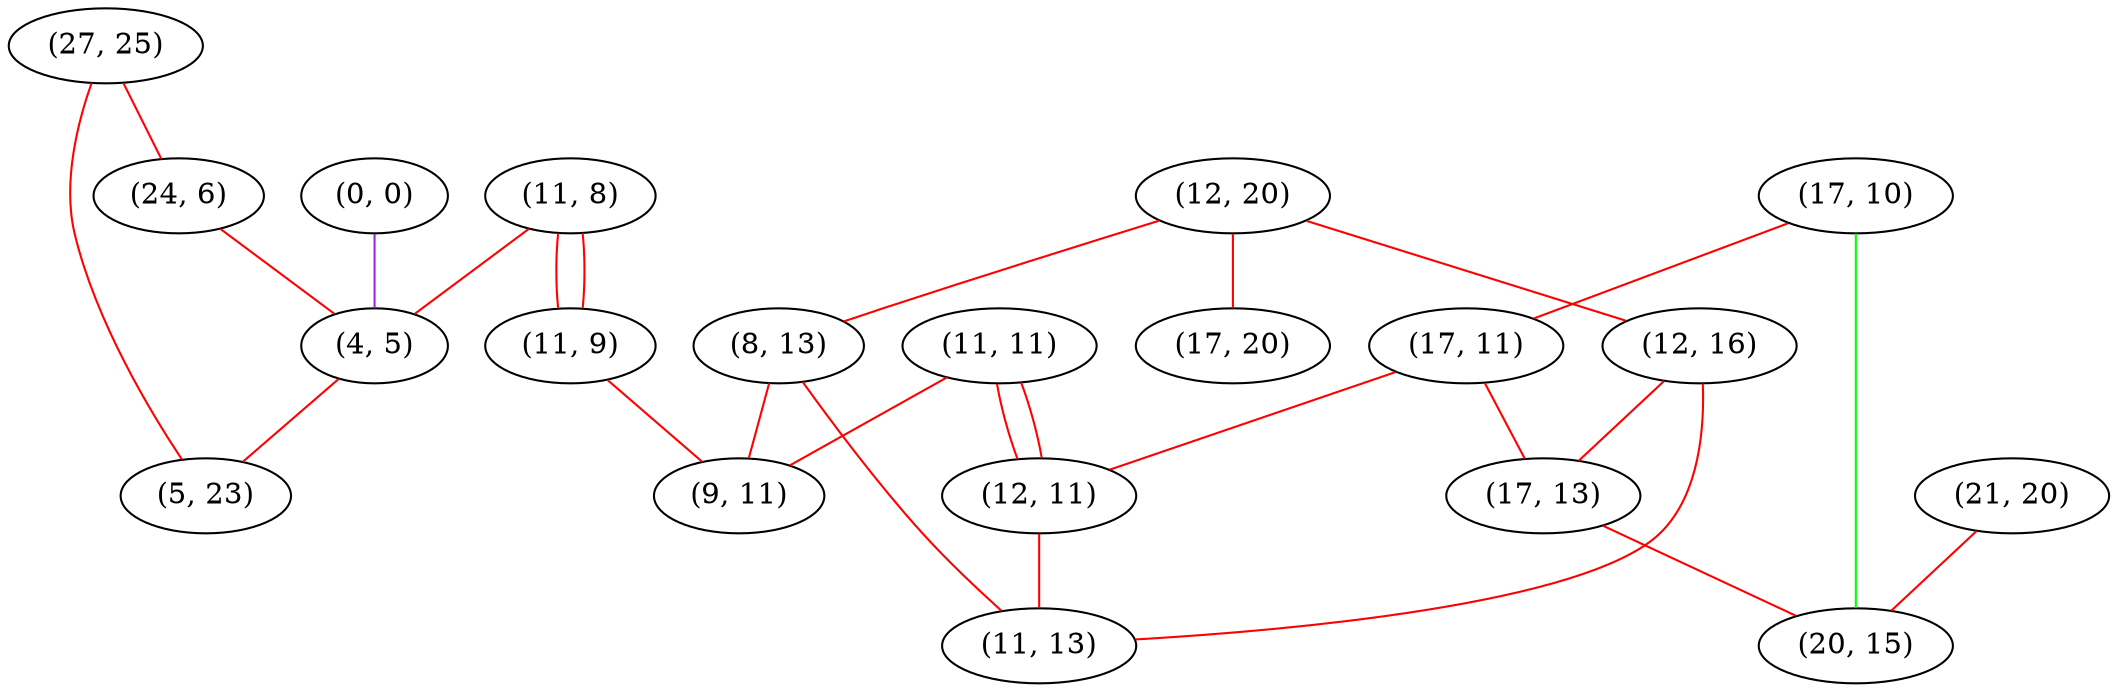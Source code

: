 graph "" {
"(27, 25)";
"(21, 20)";
"(12, 20)";
"(8, 13)";
"(11, 11)";
"(0, 0)";
"(11, 8)";
"(24, 6)";
"(11, 9)";
"(17, 20)";
"(17, 10)";
"(9, 11)";
"(17, 11)";
"(12, 11)";
"(12, 16)";
"(4, 5)";
"(17, 13)";
"(20, 15)";
"(5, 23)";
"(11, 13)";
"(27, 25)" -- "(24, 6)"  [color=red, key=0, weight=1];
"(27, 25)" -- "(5, 23)"  [color=red, key=0, weight=1];
"(21, 20)" -- "(20, 15)"  [color=red, key=0, weight=1];
"(12, 20)" -- "(8, 13)"  [color=red, key=0, weight=1];
"(12, 20)" -- "(17, 20)"  [color=red, key=0, weight=1];
"(12, 20)" -- "(12, 16)"  [color=red, key=0, weight=1];
"(8, 13)" -- "(9, 11)"  [color=red, key=0, weight=1];
"(8, 13)" -- "(11, 13)"  [color=red, key=0, weight=1];
"(11, 11)" -- "(9, 11)"  [color=red, key=0, weight=1];
"(11, 11)" -- "(12, 11)"  [color=red, key=0, weight=1];
"(11, 11)" -- "(12, 11)"  [color=red, key=1, weight=1];
"(0, 0)" -- "(4, 5)"  [color=purple, key=0, weight=4];
"(11, 8)" -- "(4, 5)"  [color=red, key=0, weight=1];
"(11, 8)" -- "(11, 9)"  [color=red, key=0, weight=1];
"(11, 8)" -- "(11, 9)"  [color=red, key=1, weight=1];
"(24, 6)" -- "(4, 5)"  [color=red, key=0, weight=1];
"(11, 9)" -- "(9, 11)"  [color=red, key=0, weight=1];
"(17, 10)" -- "(20, 15)"  [color=green, key=0, weight=2];
"(17, 10)" -- "(17, 11)"  [color=red, key=0, weight=1];
"(17, 11)" -- "(17, 13)"  [color=red, key=0, weight=1];
"(17, 11)" -- "(12, 11)"  [color=red, key=0, weight=1];
"(12, 11)" -- "(11, 13)"  [color=red, key=0, weight=1];
"(12, 16)" -- "(17, 13)"  [color=red, key=0, weight=1];
"(12, 16)" -- "(11, 13)"  [color=red, key=0, weight=1];
"(4, 5)" -- "(5, 23)"  [color=red, key=0, weight=1];
"(17, 13)" -- "(20, 15)"  [color=red, key=0, weight=1];
}

